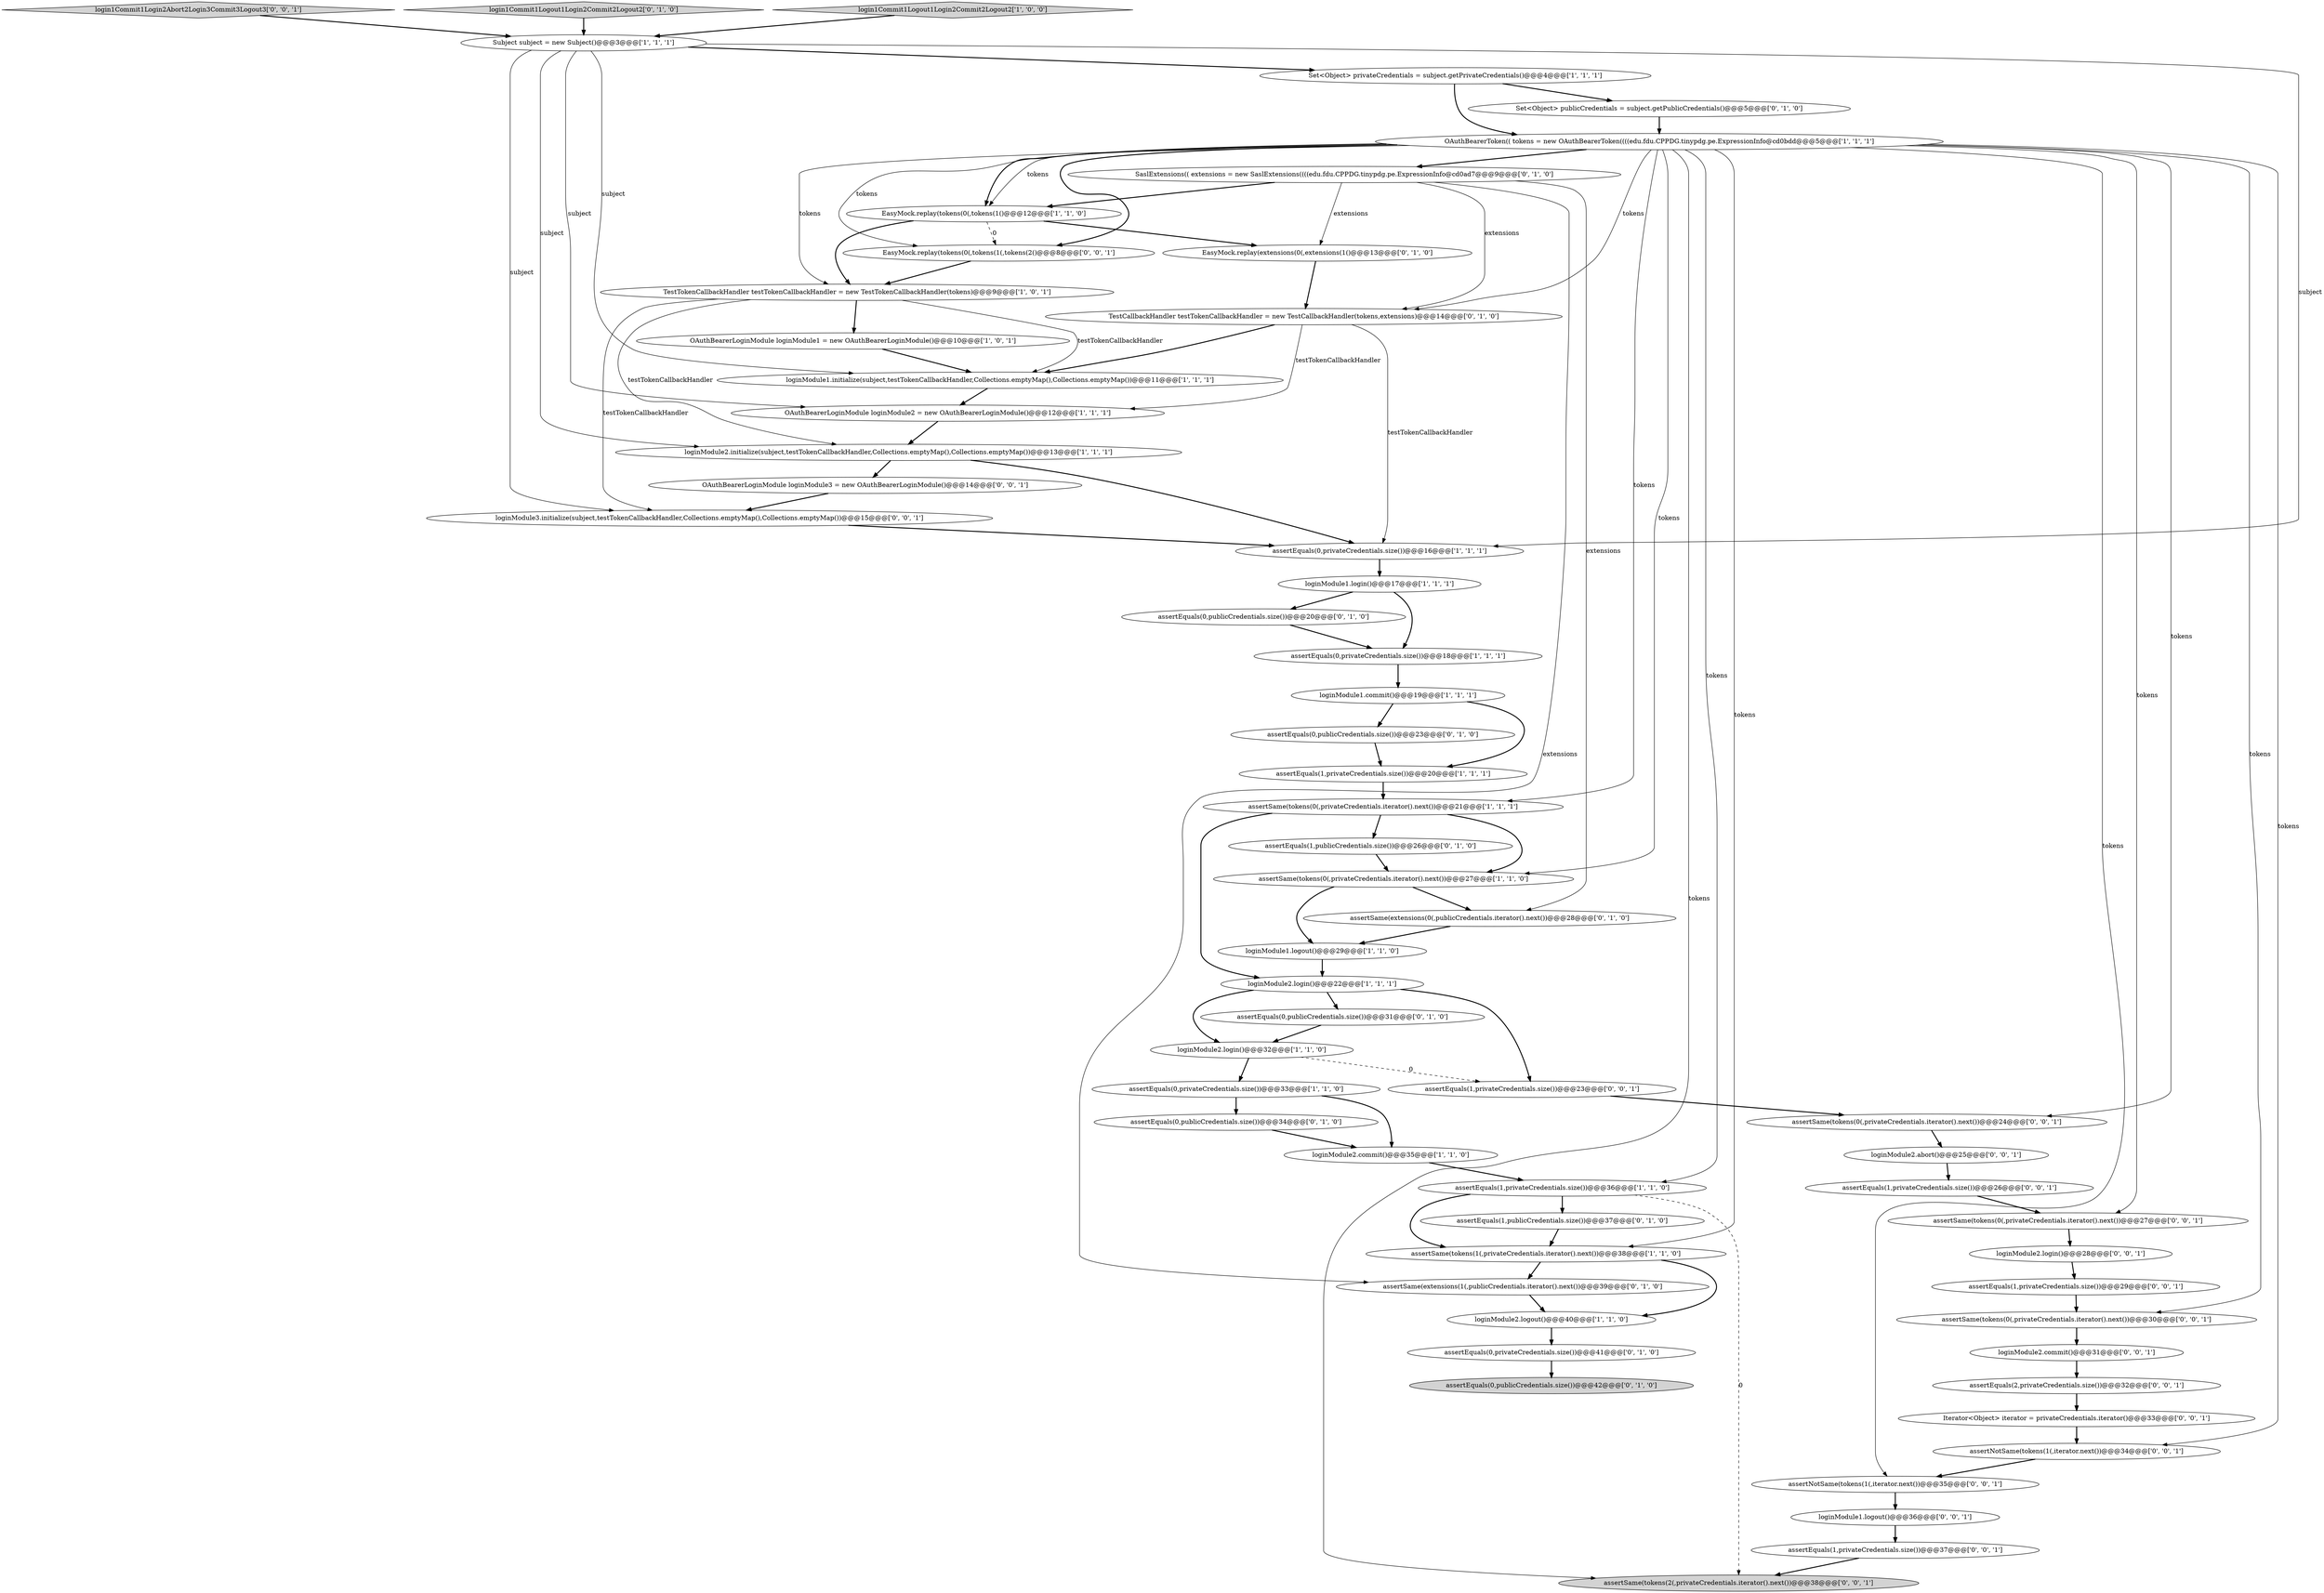 digraph {
17 [style = filled, label = "loginModule2.login()@@@22@@@['1', '1', '1']", fillcolor = white, shape = ellipse image = "AAA0AAABBB1BBB"];
45 [style = filled, label = "assertEquals(1,privateCredentials.size())@@@23@@@['0', '0', '1']", fillcolor = white, shape = ellipse image = "AAA0AAABBB3BBB"];
59 [style = filled, label = "assertEquals(1,privateCredentials.size())@@@37@@@['0', '0', '1']", fillcolor = white, shape = ellipse image = "AAA0AAABBB3BBB"];
38 [style = filled, label = "assertEquals(1,publicCredentials.size())@@@37@@@['0', '1', '0']", fillcolor = white, shape = ellipse image = "AAA1AAABBB2BBB"];
46 [style = filled, label = "EasyMock.replay(tokens(0(,tokens(1(,tokens(2()@@@8@@@['0', '0', '1']", fillcolor = white, shape = ellipse image = "AAA0AAABBB3BBB"];
31 [style = filled, label = "assertEquals(0,publicCredentials.size())@@@31@@@['0', '1', '0']", fillcolor = white, shape = ellipse image = "AAA1AAABBB2BBB"];
57 [style = filled, label = "login1Commit1Login2Abort2Login3Commit3Logout3['0', '0', '1']", fillcolor = lightgray, shape = diamond image = "AAA0AAABBB3BBB"];
25 [style = filled, label = "login1Commit1Logout1Login2Commit2Logout2['0', '1', '0']", fillcolor = lightgray, shape = diamond image = "AAA0AAABBB2BBB"];
7 [style = filled, label = "Set<Object> privateCredentials = subject.getPrivateCredentials()@@@4@@@['1', '1', '1']", fillcolor = white, shape = ellipse image = "AAA0AAABBB1BBB"];
54 [style = filled, label = "assertSame(tokens(2(,privateCredentials.iterator().next())@@@38@@@['0', '0', '1']", fillcolor = lightgray, shape = ellipse image = "AAA0AAABBB3BBB"];
16 [style = filled, label = "TestTokenCallbackHandler testTokenCallbackHandler = new TestTokenCallbackHandler(tokens)@@@9@@@['1', '0', '1']", fillcolor = white, shape = ellipse image = "AAA0AAABBB1BBB"];
2 [style = filled, label = "Subject subject = new Subject()@@@3@@@['1', '1', '1']", fillcolor = white, shape = ellipse image = "AAA0AAABBB1BBB"];
44 [style = filled, label = "assertSame(tokens(0(,privateCredentials.iterator().next())@@@24@@@['0', '0', '1']", fillcolor = white, shape = ellipse image = "AAA0AAABBB3BBB"];
5 [style = filled, label = "assertSame(tokens(0(,privateCredentials.iterator().next())@@@21@@@['1', '1', '1']", fillcolor = white, shape = ellipse image = "AAA0AAABBB1BBB"];
26 [style = filled, label = "assertSame(extensions(1(,publicCredentials.iterator().next())@@@39@@@['0', '1', '0']", fillcolor = white, shape = ellipse image = "AAA1AAABBB2BBB"];
39 [style = filled, label = "assertEquals(1,publicCredentials.size())@@@26@@@['0', '1', '0']", fillcolor = white, shape = ellipse image = "AAA1AAABBB2BBB"];
21 [style = filled, label = "login1Commit1Logout1Login2Commit2Logout2['1', '0', '0']", fillcolor = lightgray, shape = diamond image = "AAA0AAABBB1BBB"];
36 [style = filled, label = "assertEquals(0,publicCredentials.size())@@@34@@@['0', '1', '0']", fillcolor = white, shape = ellipse image = "AAA1AAABBB2BBB"];
15 [style = filled, label = "loginModule1.commit()@@@19@@@['1', '1', '1']", fillcolor = white, shape = ellipse image = "AAA0AAABBB1BBB"];
56 [style = filled, label = "loginModule2.abort()@@@25@@@['0', '0', '1']", fillcolor = white, shape = ellipse image = "AAA0AAABBB3BBB"];
9 [style = filled, label = "assertEquals(1,privateCredentials.size())@@@20@@@['1', '1', '1']", fillcolor = white, shape = ellipse image = "AAA0AAABBB1BBB"];
14 [style = filled, label = "assertSame(tokens(0(,privateCredentials.iterator().next())@@@27@@@['1', '1', '0']", fillcolor = white, shape = ellipse image = "AAA0AAABBB1BBB"];
34 [style = filled, label = "assertEquals(0,privateCredentials.size())@@@41@@@['0', '1', '0']", fillcolor = white, shape = ellipse image = "AAA0AAABBB2BBB"];
41 [style = filled, label = "assertSame(tokens(0(,privateCredentials.iterator().next())@@@27@@@['0', '0', '1']", fillcolor = white, shape = ellipse image = "AAA0AAABBB3BBB"];
40 [style = filled, label = "assertEquals(1,privateCredentials.size())@@@29@@@['0', '0', '1']", fillcolor = white, shape = ellipse image = "AAA0AAABBB3BBB"];
10 [style = filled, label = "loginModule1.initialize(subject,testTokenCallbackHandler,Collections.emptyMap(),Collections.emptyMap())@@@11@@@['1', '1', '1']", fillcolor = white, shape = ellipse image = "AAA0AAABBB1BBB"];
3 [style = filled, label = "OAuthBearerToken(( tokens = new OAuthBearerToken((((edu.fdu.CPPDG.tinypdg.pe.ExpressionInfo@cd0bdd@@@5@@@['1', '1', '1']", fillcolor = white, shape = ellipse image = "AAA0AAABBB1BBB"];
30 [style = filled, label = "Set<Object> publicCredentials = subject.getPublicCredentials()@@@5@@@['0', '1', '0']", fillcolor = white, shape = ellipse image = "AAA1AAABBB2BBB"];
55 [style = filled, label = "assertEquals(1,privateCredentials.size())@@@26@@@['0', '0', '1']", fillcolor = white, shape = ellipse image = "AAA0AAABBB3BBB"];
4 [style = filled, label = "loginModule1.login()@@@17@@@['1', '1', '1']", fillcolor = white, shape = ellipse image = "AAA0AAABBB1BBB"];
33 [style = filled, label = "SaslExtensions(( extensions = new SaslExtensions((((edu.fdu.CPPDG.tinypdg.pe.ExpressionInfo@cd0ad7@@@9@@@['0', '1', '0']", fillcolor = white, shape = ellipse image = "AAA1AAABBB2BBB"];
58 [style = filled, label = "assertNotSame(tokens(1(,iterator.next())@@@34@@@['0', '0', '1']", fillcolor = white, shape = ellipse image = "AAA0AAABBB3BBB"];
47 [style = filled, label = "assertSame(tokens(0(,privateCredentials.iterator().next())@@@30@@@['0', '0', '1']", fillcolor = white, shape = ellipse image = "AAA0AAABBB3BBB"];
0 [style = filled, label = "loginModule2.logout()@@@40@@@['1', '1', '0']", fillcolor = white, shape = ellipse image = "AAA0AAABBB1BBB"];
23 [style = filled, label = "loginModule1.logout()@@@29@@@['1', '1', '0']", fillcolor = white, shape = ellipse image = "AAA0AAABBB1BBB"];
12 [style = filled, label = "OAuthBearerLoginModule loginModule2 = new OAuthBearerLoginModule()@@@12@@@['1', '1', '1']", fillcolor = white, shape = ellipse image = "AAA0AAABBB1BBB"];
37 [style = filled, label = "TestCallbackHandler testTokenCallbackHandler = new TestCallbackHandler(tokens,extensions)@@@14@@@['0', '1', '0']", fillcolor = white, shape = ellipse image = "AAA1AAABBB2BBB"];
28 [style = filled, label = "assertEquals(0,publicCredentials.size())@@@20@@@['0', '1', '0']", fillcolor = white, shape = ellipse image = "AAA1AAABBB2BBB"];
1 [style = filled, label = "assertEquals(0,privateCredentials.size())@@@18@@@['1', '1', '1']", fillcolor = white, shape = ellipse image = "AAA0AAABBB1BBB"];
20 [style = filled, label = "assertEquals(0,privateCredentials.size())@@@33@@@['1', '1', '0']", fillcolor = white, shape = ellipse image = "AAA0AAABBB1BBB"];
32 [style = filled, label = "assertEquals(0,publicCredentials.size())@@@23@@@['0', '1', '0']", fillcolor = white, shape = ellipse image = "AAA1AAABBB2BBB"];
8 [style = filled, label = "assertSame(tokens(1(,privateCredentials.iterator().next())@@@38@@@['1', '1', '0']", fillcolor = white, shape = ellipse image = "AAA0AAABBB1BBB"];
19 [style = filled, label = "loginModule2.initialize(subject,testTokenCallbackHandler,Collections.emptyMap(),Collections.emptyMap())@@@13@@@['1', '1', '1']", fillcolor = white, shape = ellipse image = "AAA0AAABBB1BBB"];
24 [style = filled, label = "OAuthBearerLoginModule loginModule1 = new OAuthBearerLoginModule()@@@10@@@['1', '0', '1']", fillcolor = white, shape = ellipse image = "AAA0AAABBB1BBB"];
50 [style = filled, label = "assertEquals(2,privateCredentials.size())@@@32@@@['0', '0', '1']", fillcolor = white, shape = ellipse image = "AAA0AAABBB3BBB"];
51 [style = filled, label = "loginModule3.initialize(subject,testTokenCallbackHandler,Collections.emptyMap(),Collections.emptyMap())@@@15@@@['0', '0', '1']", fillcolor = white, shape = ellipse image = "AAA0AAABBB3BBB"];
29 [style = filled, label = "assertEquals(0,publicCredentials.size())@@@42@@@['0', '1', '0']", fillcolor = lightgray, shape = ellipse image = "AAA1AAABBB2BBB"];
48 [style = filled, label = "Iterator<Object> iterator = privateCredentials.iterator()@@@33@@@['0', '0', '1']", fillcolor = white, shape = ellipse image = "AAA0AAABBB3BBB"];
35 [style = filled, label = "assertSame(extensions(0(,publicCredentials.iterator().next())@@@28@@@['0', '1', '0']", fillcolor = white, shape = ellipse image = "AAA1AAABBB2BBB"];
22 [style = filled, label = "loginModule2.commit()@@@35@@@['1', '1', '0']", fillcolor = white, shape = ellipse image = "AAA0AAABBB1BBB"];
18 [style = filled, label = "EasyMock.replay(tokens(0(,tokens(1()@@@12@@@['1', '1', '0']", fillcolor = white, shape = ellipse image = "AAA0AAABBB1BBB"];
52 [style = filled, label = "assertNotSame(tokens(1(,iterator.next())@@@35@@@['0', '0', '1']", fillcolor = white, shape = ellipse image = "AAA0AAABBB3BBB"];
53 [style = filled, label = "OAuthBearerLoginModule loginModule3 = new OAuthBearerLoginModule()@@@14@@@['0', '0', '1']", fillcolor = white, shape = ellipse image = "AAA0AAABBB3BBB"];
42 [style = filled, label = "loginModule2.login()@@@28@@@['0', '0', '1']", fillcolor = white, shape = ellipse image = "AAA0AAABBB3BBB"];
43 [style = filled, label = "loginModule2.commit()@@@31@@@['0', '0', '1']", fillcolor = white, shape = ellipse image = "AAA0AAABBB3BBB"];
13 [style = filled, label = "assertEquals(0,privateCredentials.size())@@@16@@@['1', '1', '1']", fillcolor = white, shape = ellipse image = "AAA0AAABBB1BBB"];
6 [style = filled, label = "assertEquals(1,privateCredentials.size())@@@36@@@['1', '1', '0']", fillcolor = white, shape = ellipse image = "AAA0AAABBB1BBB"];
27 [style = filled, label = "EasyMock.replay(extensions(0(,extensions(1()@@@13@@@['0', '1', '0']", fillcolor = white, shape = ellipse image = "AAA0AAABBB2BBB"];
49 [style = filled, label = "loginModule1.logout()@@@36@@@['0', '0', '1']", fillcolor = white, shape = ellipse image = "AAA0AAABBB3BBB"];
11 [style = filled, label = "loginModule2.login()@@@32@@@['1', '1', '0']", fillcolor = white, shape = ellipse image = "AAA0AAABBB1BBB"];
33->35 [style = solid, label="extensions"];
5->14 [style = bold, label=""];
32->9 [style = bold, label=""];
37->10 [style = bold, label=""];
3->46 [style = solid, label="tokens"];
44->56 [style = bold, label=""];
38->8 [style = bold, label=""];
3->58 [style = solid, label="tokens"];
3->5 [style = solid, label="tokens"];
24->10 [style = bold, label=""];
3->37 [style = solid, label="tokens"];
6->8 [style = bold, label=""];
5->17 [style = bold, label=""];
28->1 [style = bold, label=""];
34->29 [style = bold, label=""];
16->10 [style = solid, label="testTokenCallbackHandler"];
2->10 [style = solid, label="subject"];
39->14 [style = bold, label=""];
47->43 [style = bold, label=""];
40->47 [style = bold, label=""];
3->52 [style = solid, label="tokens"];
3->16 [style = solid, label="tokens"];
11->20 [style = bold, label=""];
15->9 [style = bold, label=""];
3->18 [style = solid, label="tokens"];
3->44 [style = solid, label="tokens"];
14->35 [style = bold, label=""];
43->50 [style = bold, label=""];
3->46 [style = bold, label=""];
8->26 [style = bold, label=""];
37->13 [style = solid, label="testTokenCallbackHandler"];
2->13 [style = solid, label="subject"];
6->38 [style = bold, label=""];
56->55 [style = bold, label=""];
3->18 [style = bold, label=""];
4->1 [style = bold, label=""];
37->12 [style = solid, label="testTokenCallbackHandler"];
46->16 [style = bold, label=""];
53->51 [style = bold, label=""];
42->40 [style = bold, label=""];
12->19 [style = bold, label=""];
11->45 [style = dashed, label="0"];
1->15 [style = bold, label=""];
17->11 [style = bold, label=""];
35->23 [style = bold, label=""];
14->23 [style = bold, label=""];
20->36 [style = bold, label=""];
15->32 [style = bold, label=""];
3->47 [style = solid, label="tokens"];
6->54 [style = dashed, label="0"];
18->27 [style = bold, label=""];
5->39 [style = bold, label=""];
3->14 [style = solid, label="tokens"];
3->33 [style = bold, label=""];
31->11 [style = bold, label=""];
13->4 [style = bold, label=""];
49->59 [style = bold, label=""];
45->44 [style = bold, label=""];
8->0 [style = bold, label=""];
22->6 [style = bold, label=""];
2->7 [style = bold, label=""];
20->22 [style = bold, label=""];
59->54 [style = bold, label=""];
27->37 [style = bold, label=""];
33->18 [style = bold, label=""];
48->58 [style = bold, label=""];
19->13 [style = bold, label=""];
19->53 [style = bold, label=""];
33->27 [style = solid, label="extensions"];
7->3 [style = bold, label=""];
18->46 [style = dashed, label="0"];
2->12 [style = solid, label="subject"];
18->16 [style = bold, label=""];
3->6 [style = solid, label="tokens"];
16->19 [style = solid, label="testTokenCallbackHandler"];
3->54 [style = solid, label="tokens"];
52->49 [style = bold, label=""];
23->17 [style = bold, label=""];
9->5 [style = bold, label=""];
3->8 [style = solid, label="tokens"];
16->51 [style = solid, label="testTokenCallbackHandler"];
33->37 [style = solid, label="extensions"];
2->19 [style = solid, label="subject"];
16->24 [style = bold, label=""];
17->45 [style = bold, label=""];
51->13 [style = bold, label=""];
25->2 [style = bold, label=""];
36->22 [style = bold, label=""];
50->48 [style = bold, label=""];
33->26 [style = solid, label="extensions"];
2->51 [style = solid, label="subject"];
21->2 [style = bold, label=""];
10->12 [style = bold, label=""];
58->52 [style = bold, label=""];
4->28 [style = bold, label=""];
30->3 [style = bold, label=""];
41->42 [style = bold, label=""];
55->41 [style = bold, label=""];
57->2 [style = bold, label=""];
0->34 [style = bold, label=""];
26->0 [style = bold, label=""];
7->30 [style = bold, label=""];
3->41 [style = solid, label="tokens"];
17->31 [style = bold, label=""];
}
